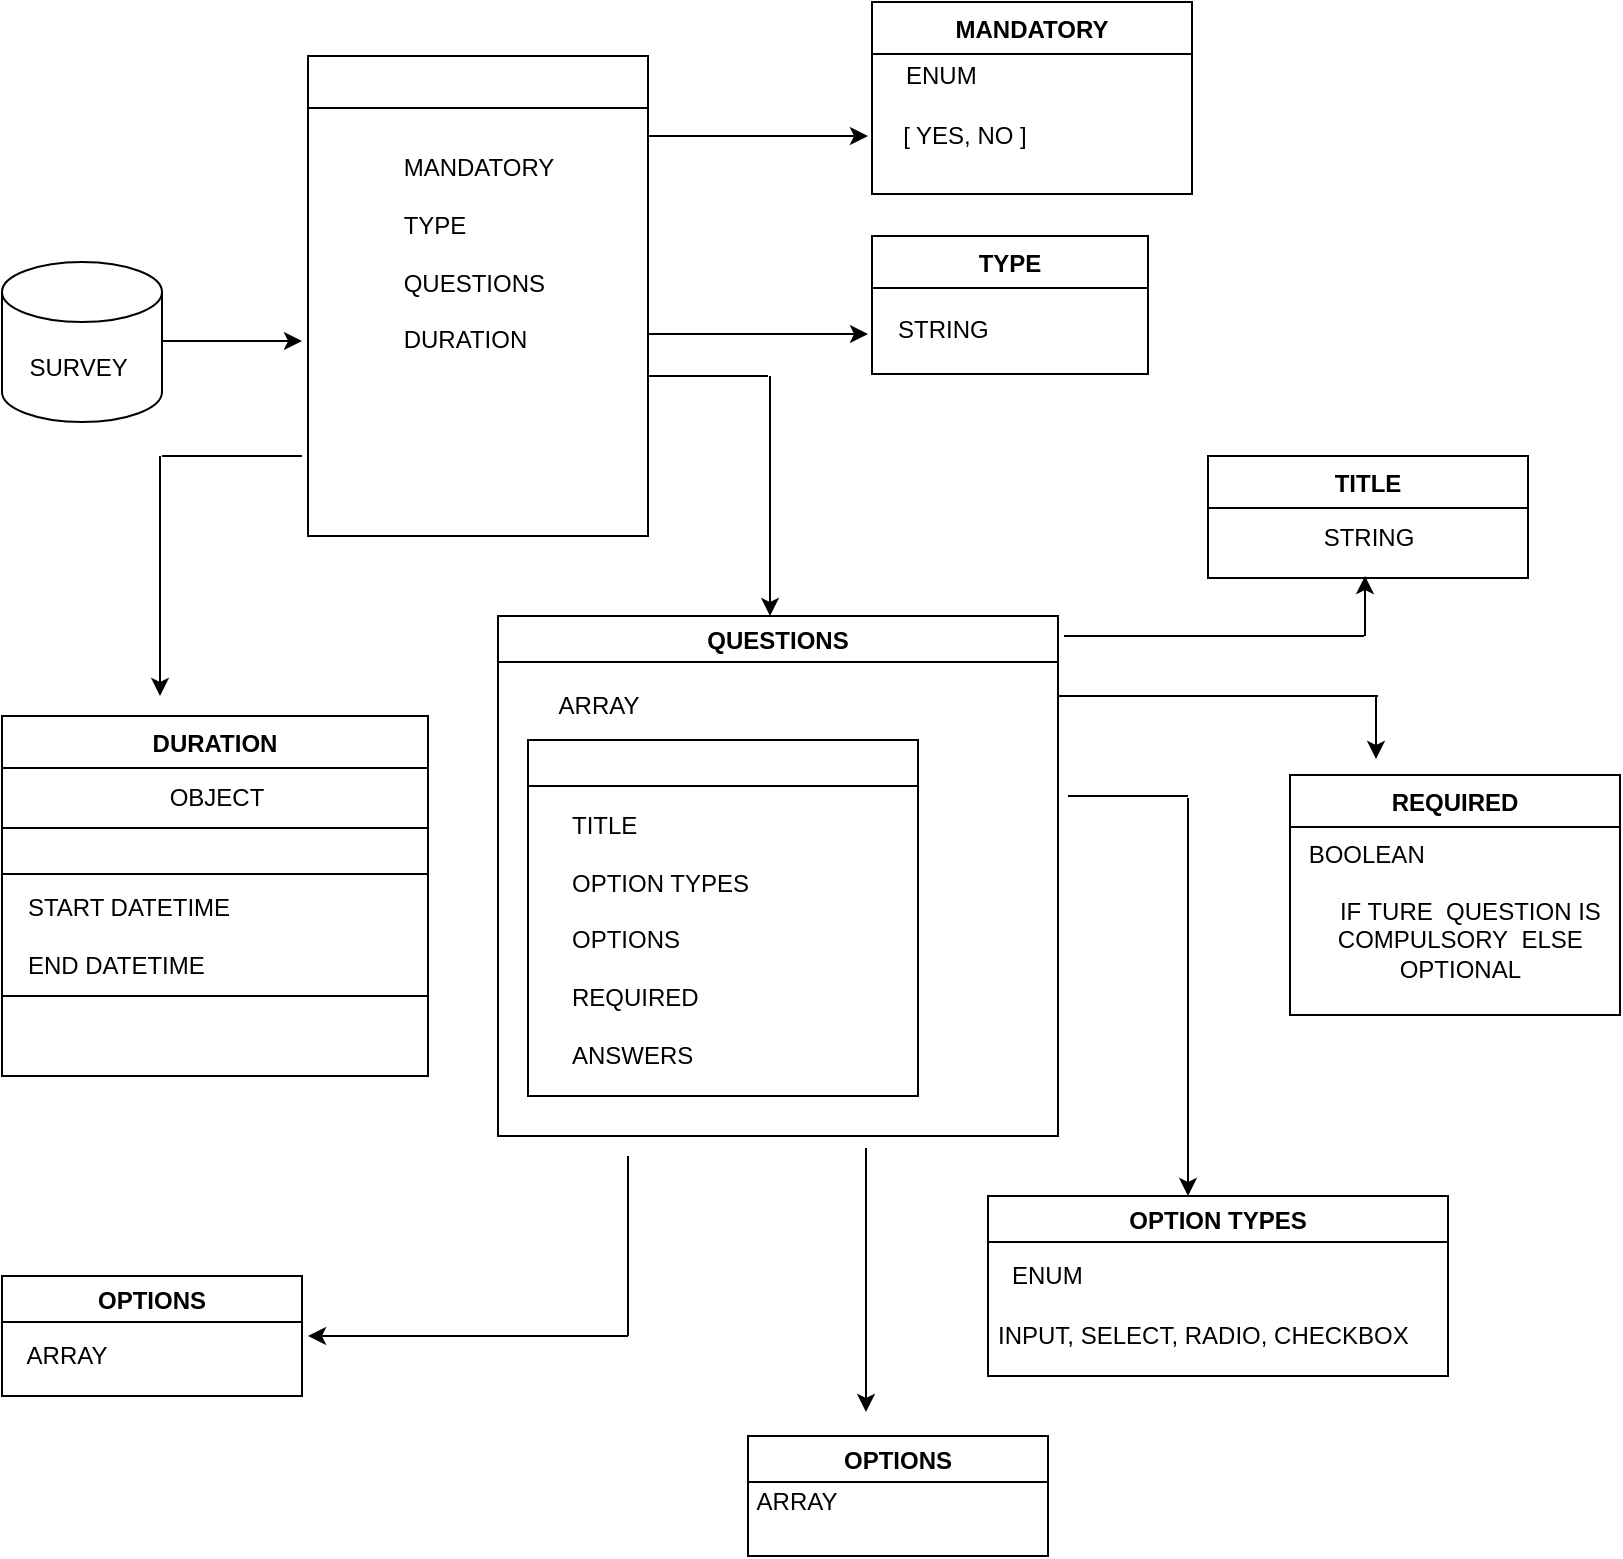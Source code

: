 <mxfile version="21.2.1" type="github">
  <diagram id="C5RBs43oDa-KdzZeNtuy" name="Page-1">
    <mxGraphModel dx="1120" dy="522" grid="1" gridSize="10" guides="1" tooltips="1" connect="1" arrows="1" fold="1" page="1" pageScale="1" pageWidth="827" pageHeight="1169" math="0" shadow="0">
      <root>
        <mxCell id="WIyWlLk6GJQsqaUBKTNV-0" />
        <mxCell id="WIyWlLk6GJQsqaUBKTNV-1" parent="WIyWlLk6GJQsqaUBKTNV-0" />
        <mxCell id="zkfFHV4jXpPFQw0GAbJ--0" value="" style="swimlane;fontStyle=2;align=center;verticalAlign=top;childLayout=stackLayout;horizontal=1;startSize=26;horizontalStack=0;resizeParent=1;resizeLast=0;collapsible=1;marginBottom=0;rounded=0;shadow=0;strokeWidth=1;" parent="WIyWlLk6GJQsqaUBKTNV-1" vertex="1">
          <mxGeometry x="200" y="120" width="170" height="240" as="geometry">
            <mxRectangle x="230" y="140" width="160" height="26" as="alternateBounds" />
          </mxGeometry>
        </mxCell>
        <mxCell id="soSPxgYEKD4eUONyp6x5-14" value="&lt;div style=&quot;text-align: left;&quot;&gt;&lt;br&gt;&lt;/div&gt;&lt;div style=&quot;text-align: left;&quot;&gt;MANDATORY&lt;/div&gt;&lt;div style=&quot;text-align: left;&quot;&gt;&lt;span style=&quot;background-color: initial;&quot;&gt;&lt;br&gt;&lt;/span&gt;&lt;/div&gt;&lt;div style=&quot;text-align: left;&quot;&gt;TYPE&lt;/div&gt;&lt;div style=&quot;text-align: left;&quot;&gt;&lt;span style=&quot;background-color: initial;&quot;&gt;&lt;br&gt;&lt;/span&gt;&lt;/div&gt;&lt;div style=&quot;text-align: left;&quot;&gt;&lt;span style=&quot;background-color: initial;&quot;&gt;QUESTIONS&lt;/span&gt;&lt;/div&gt;&lt;div style=&quot;text-align: left;&quot;&gt;&lt;br&gt;&lt;/div&gt;&lt;div style=&quot;text-align: left;&quot;&gt;&lt;span style=&quot;background-color: initial;&quot;&gt;DURATION&lt;/span&gt;&lt;/div&gt;&lt;div style=&quot;text-align: left;&quot;&gt;&lt;br&gt;&lt;/div&gt;&lt;div style=&quot;text-align: left;&quot;&gt;&lt;span style=&quot;background-color: initial;&quot;&gt;&lt;br&gt;&lt;/span&gt;&lt;/div&gt;" style="text;html=1;align=center;verticalAlign=middle;resizable=0;points=[];autosize=1;strokeColor=none;fillColor=none;" parent="zkfFHV4jXpPFQw0GAbJ--0" vertex="1">
          <mxGeometry y="26" width="170" height="160" as="geometry" />
        </mxCell>
        <mxCell id="zkfFHV4jXpPFQw0GAbJ--17" value="MANDATORY" style="swimlane;fontStyle=1;align=center;verticalAlign=top;childLayout=stackLayout;horizontal=1;startSize=26;horizontalStack=0;resizeParent=1;resizeLast=0;collapsible=1;marginBottom=0;rounded=0;shadow=0;strokeWidth=1;" parent="WIyWlLk6GJQsqaUBKTNV-1" vertex="1">
          <mxGeometry x="482" y="93" width="160" height="96" as="geometry">
            <mxRectangle x="550" y="140" width="160" height="26" as="alternateBounds" />
          </mxGeometry>
        </mxCell>
        <mxCell id="soSPxgYEKD4eUONyp6x5-0" value="" style="endArrow=none;html=1;rounded=0;" parent="WIyWlLk6GJQsqaUBKTNV-1" edge="1">
          <mxGeometry width="50" height="50" relative="1" as="geometry">
            <mxPoint x="575" y="440" as="sourcePoint" />
            <mxPoint x="735" y="440" as="targetPoint" />
          </mxGeometry>
        </mxCell>
        <mxCell id="soSPxgYEKD4eUONyp6x5-2" value="" style="endArrow=classic;html=1;rounded=0;" parent="WIyWlLk6GJQsqaUBKTNV-1" edge="1">
          <mxGeometry width="50" height="50" relative="1" as="geometry">
            <mxPoint x="734" y="440.5" as="sourcePoint" />
            <mxPoint x="734" y="471.5" as="targetPoint" />
          </mxGeometry>
        </mxCell>
        <mxCell id="soSPxgYEKD4eUONyp6x5-3" value="REQUIRED" style="swimlane;fontStyle=1;align=center;verticalAlign=top;childLayout=stackLayout;horizontal=1;startSize=26;horizontalStack=0;resizeParent=1;resizeLast=0;collapsible=1;marginBottom=0;rounded=0;shadow=0;strokeWidth=1;" parent="WIyWlLk6GJQsqaUBKTNV-1" vertex="1">
          <mxGeometry x="691" y="479.5" width="165" height="120" as="geometry">
            <mxRectangle x="550" y="140" width="160" height="26" as="alternateBounds" />
          </mxGeometry>
        </mxCell>
        <mxCell id="soSPxgYEKD4eUONyp6x5-4" value=" BOOLEAN" style="text;align=left;verticalAlign=top;spacingLeft=4;spacingRight=4;overflow=hidden;rotatable=0;points=[[0,0.5],[1,0.5]];portConstraint=eastwest;" parent="soSPxgYEKD4eUONyp6x5-3" vertex="1">
          <mxGeometry y="26" width="165" height="26" as="geometry" />
        </mxCell>
        <mxCell id="soSPxgYEKD4eUONyp6x5-10" value="&amp;nbsp; &amp;nbsp; IF TURE&amp;nbsp; QUESTION IS&lt;br&gt;&amp;nbsp;COMPULSORY&amp;nbsp; ELSE&lt;br&gt;&amp;nbsp;OPTIONAL" style="text;html=1;align=center;verticalAlign=middle;resizable=0;points=[];autosize=1;strokeColor=none;fillColor=none;" parent="soSPxgYEKD4eUONyp6x5-3" vertex="1">
          <mxGeometry y="52" width="165" height="60" as="geometry" />
        </mxCell>
        <mxCell id="soSPxgYEKD4eUONyp6x5-12" value="SURVEY&amp;nbsp;" style="shape=cylinder3;whiteSpace=wrap;html=1;boundedLbl=1;backgroundOutline=1;size=15;" parent="WIyWlLk6GJQsqaUBKTNV-1" vertex="1">
          <mxGeometry x="47" y="223" width="80" height="80" as="geometry" />
        </mxCell>
        <mxCell id="soSPxgYEKD4eUONyp6x5-13" value="" style="endArrow=classic;html=1;rounded=0;" parent="WIyWlLk6GJQsqaUBKTNV-1" edge="1">
          <mxGeometry width="50" height="50" relative="1" as="geometry">
            <mxPoint x="127" y="262.5" as="sourcePoint" />
            <mxPoint x="197" y="262.5" as="targetPoint" />
          </mxGeometry>
        </mxCell>
        <mxCell id="FhvN2nVItyZ0-wlm7GPE-0" value="" style="endArrow=none;html=1;rounded=0;" parent="WIyWlLk6GJQsqaUBKTNV-1" edge="1">
          <mxGeometry width="50" height="50" relative="1" as="geometry">
            <mxPoint x="370" y="280" as="sourcePoint" />
            <mxPoint x="430" y="280" as="targetPoint" />
          </mxGeometry>
        </mxCell>
        <mxCell id="FhvN2nVItyZ0-wlm7GPE-1" value="" style="endArrow=classic;html=1;rounded=0;" parent="WIyWlLk6GJQsqaUBKTNV-1" edge="1">
          <mxGeometry width="50" height="50" relative="1" as="geometry">
            <mxPoint x="431" y="280" as="sourcePoint" />
            <mxPoint x="431" y="400" as="targetPoint" />
          </mxGeometry>
        </mxCell>
        <mxCell id="FhvN2nVItyZ0-wlm7GPE-2" value="QUESTIONS" style="swimlane;" parent="WIyWlLk6GJQsqaUBKTNV-1" vertex="1">
          <mxGeometry x="295" y="400" width="280" height="260" as="geometry" />
        </mxCell>
        <mxCell id="FhvN2nVItyZ0-wlm7GPE-4" value="ARRAY" style="text;html=1;align=center;verticalAlign=middle;resizable=0;points=[];autosize=1;strokeColor=none;fillColor=none;" parent="FhvN2nVItyZ0-wlm7GPE-2" vertex="1">
          <mxGeometry x="20" y="30" width="60" height="30" as="geometry" />
        </mxCell>
        <mxCell id="FhvN2nVItyZ0-wlm7GPE-7" value="" style="swimlane;" parent="FhvN2nVItyZ0-wlm7GPE-2" vertex="1">
          <mxGeometry x="15" y="62" width="195" height="178" as="geometry" />
        </mxCell>
        <mxCell id="FhvN2nVItyZ0-wlm7GPE-8" value="TITLE&lt;br&gt;&lt;br&gt;OPTION TYPES&lt;br&gt;&lt;br&gt;OPTIONS&lt;br&gt;&lt;br&gt;REQUIRED&lt;br&gt;&lt;br&gt;ANSWERS" style="text;html=1;align=left;verticalAlign=middle;resizable=0;points=[];autosize=1;strokeColor=none;fillColor=none;" parent="FhvN2nVItyZ0-wlm7GPE-7" vertex="1">
          <mxGeometry x="20" y="29.5" width="110" height="140" as="geometry" />
        </mxCell>
        <mxCell id="FhvN2nVItyZ0-wlm7GPE-9" value="" style="endArrow=none;html=1;rounded=0;" parent="WIyWlLk6GJQsqaUBKTNV-1" edge="1">
          <mxGeometry width="50" height="50" relative="1" as="geometry">
            <mxPoint x="578" y="410" as="sourcePoint" />
            <mxPoint x="728" y="410" as="targetPoint" />
          </mxGeometry>
        </mxCell>
        <mxCell id="FhvN2nVItyZ0-wlm7GPE-10" value="" style="endArrow=classic;html=1;rounded=0;" parent="WIyWlLk6GJQsqaUBKTNV-1" edge="1">
          <mxGeometry width="50" height="50" relative="1" as="geometry">
            <mxPoint x="728.5" y="410" as="sourcePoint" />
            <mxPoint x="728.5" y="380" as="targetPoint" />
          </mxGeometry>
        </mxCell>
        <mxCell id="FhvN2nVItyZ0-wlm7GPE-12" value="" style="endArrow=none;html=1;rounded=0;" parent="WIyWlLk6GJQsqaUBKTNV-1" edge="1">
          <mxGeometry width="50" height="50" relative="1" as="geometry">
            <mxPoint x="580" y="490" as="sourcePoint" />
            <mxPoint x="640" y="490" as="targetPoint" />
          </mxGeometry>
        </mxCell>
        <mxCell id="FhvN2nVItyZ0-wlm7GPE-13" value="" style="endArrow=classic;html=1;rounded=0;" parent="WIyWlLk6GJQsqaUBKTNV-1" edge="1">
          <mxGeometry width="50" height="50" relative="1" as="geometry">
            <mxPoint x="640" y="491" as="sourcePoint" />
            <mxPoint x="640" y="690" as="targetPoint" />
          </mxGeometry>
        </mxCell>
        <mxCell id="FhvN2nVItyZ0-wlm7GPE-14" value="OPTION TYPES" style="swimlane;" parent="WIyWlLk6GJQsqaUBKTNV-1" vertex="1">
          <mxGeometry x="540" y="690" width="230" height="90" as="geometry" />
        </mxCell>
        <mxCell id="FhvN2nVItyZ0-wlm7GPE-16" value="INPUT, SELECT, RADIO, CHECKBOX" style="text;html=1;align=left;verticalAlign=middle;resizable=0;points=[];autosize=1;strokeColor=none;fillColor=none;" parent="FhvN2nVItyZ0-wlm7GPE-14" vertex="1">
          <mxGeometry x="3" y="55" width="230" height="30" as="geometry" />
        </mxCell>
        <mxCell id="FhvN2nVItyZ0-wlm7GPE-15" value="ENUM" style="text;html=1;align=left;verticalAlign=middle;resizable=0;points=[];autosize=1;strokeColor=none;fillColor=none;" parent="WIyWlLk6GJQsqaUBKTNV-1" vertex="1">
          <mxGeometry x="550" y="715" width="60" height="30" as="geometry" />
        </mxCell>
        <mxCell id="FhvN2nVItyZ0-wlm7GPE-17" value="" style="endArrow=classic;html=1;rounded=0;" parent="WIyWlLk6GJQsqaUBKTNV-1" edge="1">
          <mxGeometry width="50" height="50" relative="1" as="geometry">
            <mxPoint x="479" y="666" as="sourcePoint" />
            <mxPoint x="479" y="798" as="targetPoint" />
          </mxGeometry>
        </mxCell>
        <mxCell id="FhvN2nVItyZ0-wlm7GPE-18" value="OPTIONS" style="swimlane;" parent="WIyWlLk6GJQsqaUBKTNV-1" vertex="1">
          <mxGeometry x="47" y="730" width="150" height="60" as="geometry" />
        </mxCell>
        <mxCell id="FhvN2nVItyZ0-wlm7GPE-46" value="ARRAY" style="text;html=1;align=center;verticalAlign=middle;resizable=0;points=[];autosize=1;strokeColor=none;fillColor=none;" parent="FhvN2nVItyZ0-wlm7GPE-18" vertex="1">
          <mxGeometry x="2" y="25" width="60" height="30" as="geometry" />
        </mxCell>
        <mxCell id="FhvN2nVItyZ0-wlm7GPE-20" value="ARRAY" style="text;html=1;align=center;verticalAlign=middle;resizable=0;points=[];autosize=1;strokeColor=none;fillColor=none;" parent="WIyWlLk6GJQsqaUBKTNV-1" vertex="1">
          <mxGeometry x="414" y="828" width="60" height="30" as="geometry" />
        </mxCell>
        <mxCell id="FhvN2nVItyZ0-wlm7GPE-21" value="" style="endArrow=classic;html=1;rounded=0;" parent="WIyWlLk6GJQsqaUBKTNV-1" edge="1">
          <mxGeometry width="50" height="50" relative="1" as="geometry">
            <mxPoint x="370" y="160" as="sourcePoint" />
            <mxPoint x="480" y="160" as="targetPoint" />
          </mxGeometry>
        </mxCell>
        <mxCell id="FhvN2nVItyZ0-wlm7GPE-22" value="DURATION" style="swimlane;fontStyle=1;align=center;verticalAlign=top;childLayout=stackLayout;horizontal=1;startSize=26;horizontalStack=0;resizeParent=1;resizeLast=0;collapsible=1;marginBottom=0;rounded=0;shadow=0;strokeWidth=1;" parent="WIyWlLk6GJQsqaUBKTNV-1" vertex="1">
          <mxGeometry x="47" y="450" width="213" height="180" as="geometry">
            <mxRectangle x="550" y="140" width="160" height="26" as="alternateBounds" />
          </mxGeometry>
        </mxCell>
        <mxCell id="FhvN2nVItyZ0-wlm7GPE-34" value="OBJECT" style="text;html=1;align=center;verticalAlign=middle;resizable=0;points=[];autosize=1;strokeColor=none;fillColor=none;" parent="FhvN2nVItyZ0-wlm7GPE-22" vertex="1">
          <mxGeometry y="26" width="213" height="30" as="geometry" />
        </mxCell>
        <mxCell id="FhvN2nVItyZ0-wlm7GPE-37" value="" style="swimlane;" parent="FhvN2nVItyZ0-wlm7GPE-22" vertex="1">
          <mxGeometry y="56" width="213" height="84" as="geometry" />
        </mxCell>
        <mxCell id="FhvN2nVItyZ0-wlm7GPE-23" value="ENUM" style="text;html=1;align=left;verticalAlign=middle;resizable=0;points=[];autosize=1;strokeColor=none;fillColor=none;" parent="WIyWlLk6GJQsqaUBKTNV-1" vertex="1">
          <mxGeometry x="497" y="115" width="60" height="30" as="geometry" />
        </mxCell>
        <mxCell id="FhvN2nVItyZ0-wlm7GPE-24" value="[ YES, NO ]" style="text;html=1;align=center;verticalAlign=middle;resizable=0;points=[];autosize=1;strokeColor=none;fillColor=none;" parent="WIyWlLk6GJQsqaUBKTNV-1" vertex="1">
          <mxGeometry x="483" y="145" width="90" height="30" as="geometry" />
        </mxCell>
        <mxCell id="FhvN2nVItyZ0-wlm7GPE-26" value="TYPE" style="swimlane;fontStyle=1;align=center;verticalAlign=top;childLayout=stackLayout;horizontal=1;startSize=26;horizontalStack=0;resizeParent=1;resizeLast=0;collapsible=1;marginBottom=0;rounded=0;shadow=0;strokeWidth=1;" parent="WIyWlLk6GJQsqaUBKTNV-1" vertex="1">
          <mxGeometry x="482" y="210" width="138" height="69" as="geometry">
            <mxRectangle x="550" y="140" width="160" height="26" as="alternateBounds" />
          </mxGeometry>
        </mxCell>
        <mxCell id="FhvN2nVItyZ0-wlm7GPE-27" value="" style="endArrow=classic;html=1;rounded=0;" parent="WIyWlLk6GJQsqaUBKTNV-1" edge="1">
          <mxGeometry width="50" height="50" relative="1" as="geometry">
            <mxPoint x="370" y="259" as="sourcePoint" />
            <mxPoint x="480" y="259" as="targetPoint" />
          </mxGeometry>
        </mxCell>
        <mxCell id="FhvN2nVItyZ0-wlm7GPE-28" value="STRING" style="text;html=1;align=left;verticalAlign=middle;resizable=0;points=[];autosize=1;strokeColor=none;fillColor=none;" parent="WIyWlLk6GJQsqaUBKTNV-1" vertex="1">
          <mxGeometry x="493" y="242" width="70" height="30" as="geometry" />
        </mxCell>
        <mxCell id="FhvN2nVItyZ0-wlm7GPE-31" value="" style="endArrow=none;html=1;rounded=0;" parent="WIyWlLk6GJQsqaUBKTNV-1" edge="1">
          <mxGeometry width="50" height="50" relative="1" as="geometry">
            <mxPoint x="127" y="320" as="sourcePoint" />
            <mxPoint x="197" y="320" as="targetPoint" />
          </mxGeometry>
        </mxCell>
        <mxCell id="FhvN2nVItyZ0-wlm7GPE-32" value="" style="endArrow=classic;html=1;rounded=0;" parent="WIyWlLk6GJQsqaUBKTNV-1" edge="1">
          <mxGeometry width="50" height="50" relative="1" as="geometry">
            <mxPoint x="126" y="320" as="sourcePoint" />
            <mxPoint x="126" y="440" as="targetPoint" />
          </mxGeometry>
        </mxCell>
        <mxCell id="FhvN2nVItyZ0-wlm7GPE-33" value="TITLE" style="swimlane;fontStyle=1;align=center;verticalAlign=top;childLayout=stackLayout;horizontal=1;startSize=26;horizontalStack=0;resizeParent=1;resizeLast=0;collapsible=1;marginBottom=0;rounded=0;shadow=0;strokeWidth=1;" parent="WIyWlLk6GJQsqaUBKTNV-1" vertex="1">
          <mxGeometry x="650" y="320" width="160" height="61" as="geometry">
            <mxRectangle x="550" y="140" width="160" height="26" as="alternateBounds" />
          </mxGeometry>
        </mxCell>
        <mxCell id="FhvN2nVItyZ0-wlm7GPE-25" value="STRING" style="text;html=1;align=center;verticalAlign=middle;resizable=0;points=[];autosize=1;strokeColor=none;fillColor=none;" parent="FhvN2nVItyZ0-wlm7GPE-33" vertex="1">
          <mxGeometry y="26" width="160" height="30" as="geometry" />
        </mxCell>
        <mxCell id="FhvN2nVItyZ0-wlm7GPE-38" value="&lt;div style=&quot;text-align: left;&quot;&gt;&lt;span style=&quot;background-color: initial;&quot;&gt;START DATETIME&lt;/span&gt;&lt;/div&gt;&lt;br&gt;&lt;div style=&quot;text-align: left;&quot;&gt;&lt;span style=&quot;background-color: initial;&quot;&gt;END DATETIME&lt;/span&gt;&lt;/div&gt;" style="text;html=1;align=center;verticalAlign=middle;resizable=0;points=[];autosize=1;strokeColor=none;fillColor=none;" parent="WIyWlLk6GJQsqaUBKTNV-1" vertex="1">
          <mxGeometry x="50" y="530" width="120" height="60" as="geometry" />
        </mxCell>
        <mxCell id="FhvN2nVItyZ0-wlm7GPE-43" value="" style="endArrow=none;html=1;rounded=0;" parent="WIyWlLk6GJQsqaUBKTNV-1" edge="1">
          <mxGeometry width="50" height="50" relative="1" as="geometry">
            <mxPoint x="360" y="670" as="sourcePoint" />
            <mxPoint x="360" y="760" as="targetPoint" />
          </mxGeometry>
        </mxCell>
        <mxCell id="FhvN2nVItyZ0-wlm7GPE-44" value="" style="endArrow=classic;html=1;rounded=0;" parent="WIyWlLk6GJQsqaUBKTNV-1" edge="1">
          <mxGeometry width="50" height="50" relative="1" as="geometry">
            <mxPoint x="360" y="760" as="sourcePoint" />
            <mxPoint x="200" y="760" as="targetPoint" />
          </mxGeometry>
        </mxCell>
        <mxCell id="FhvN2nVItyZ0-wlm7GPE-45" value="OPTIONS" style="swimlane;" parent="WIyWlLk6GJQsqaUBKTNV-1" vertex="1">
          <mxGeometry x="420" y="810" width="150" height="60" as="geometry" />
        </mxCell>
      </root>
    </mxGraphModel>
  </diagram>
</mxfile>
